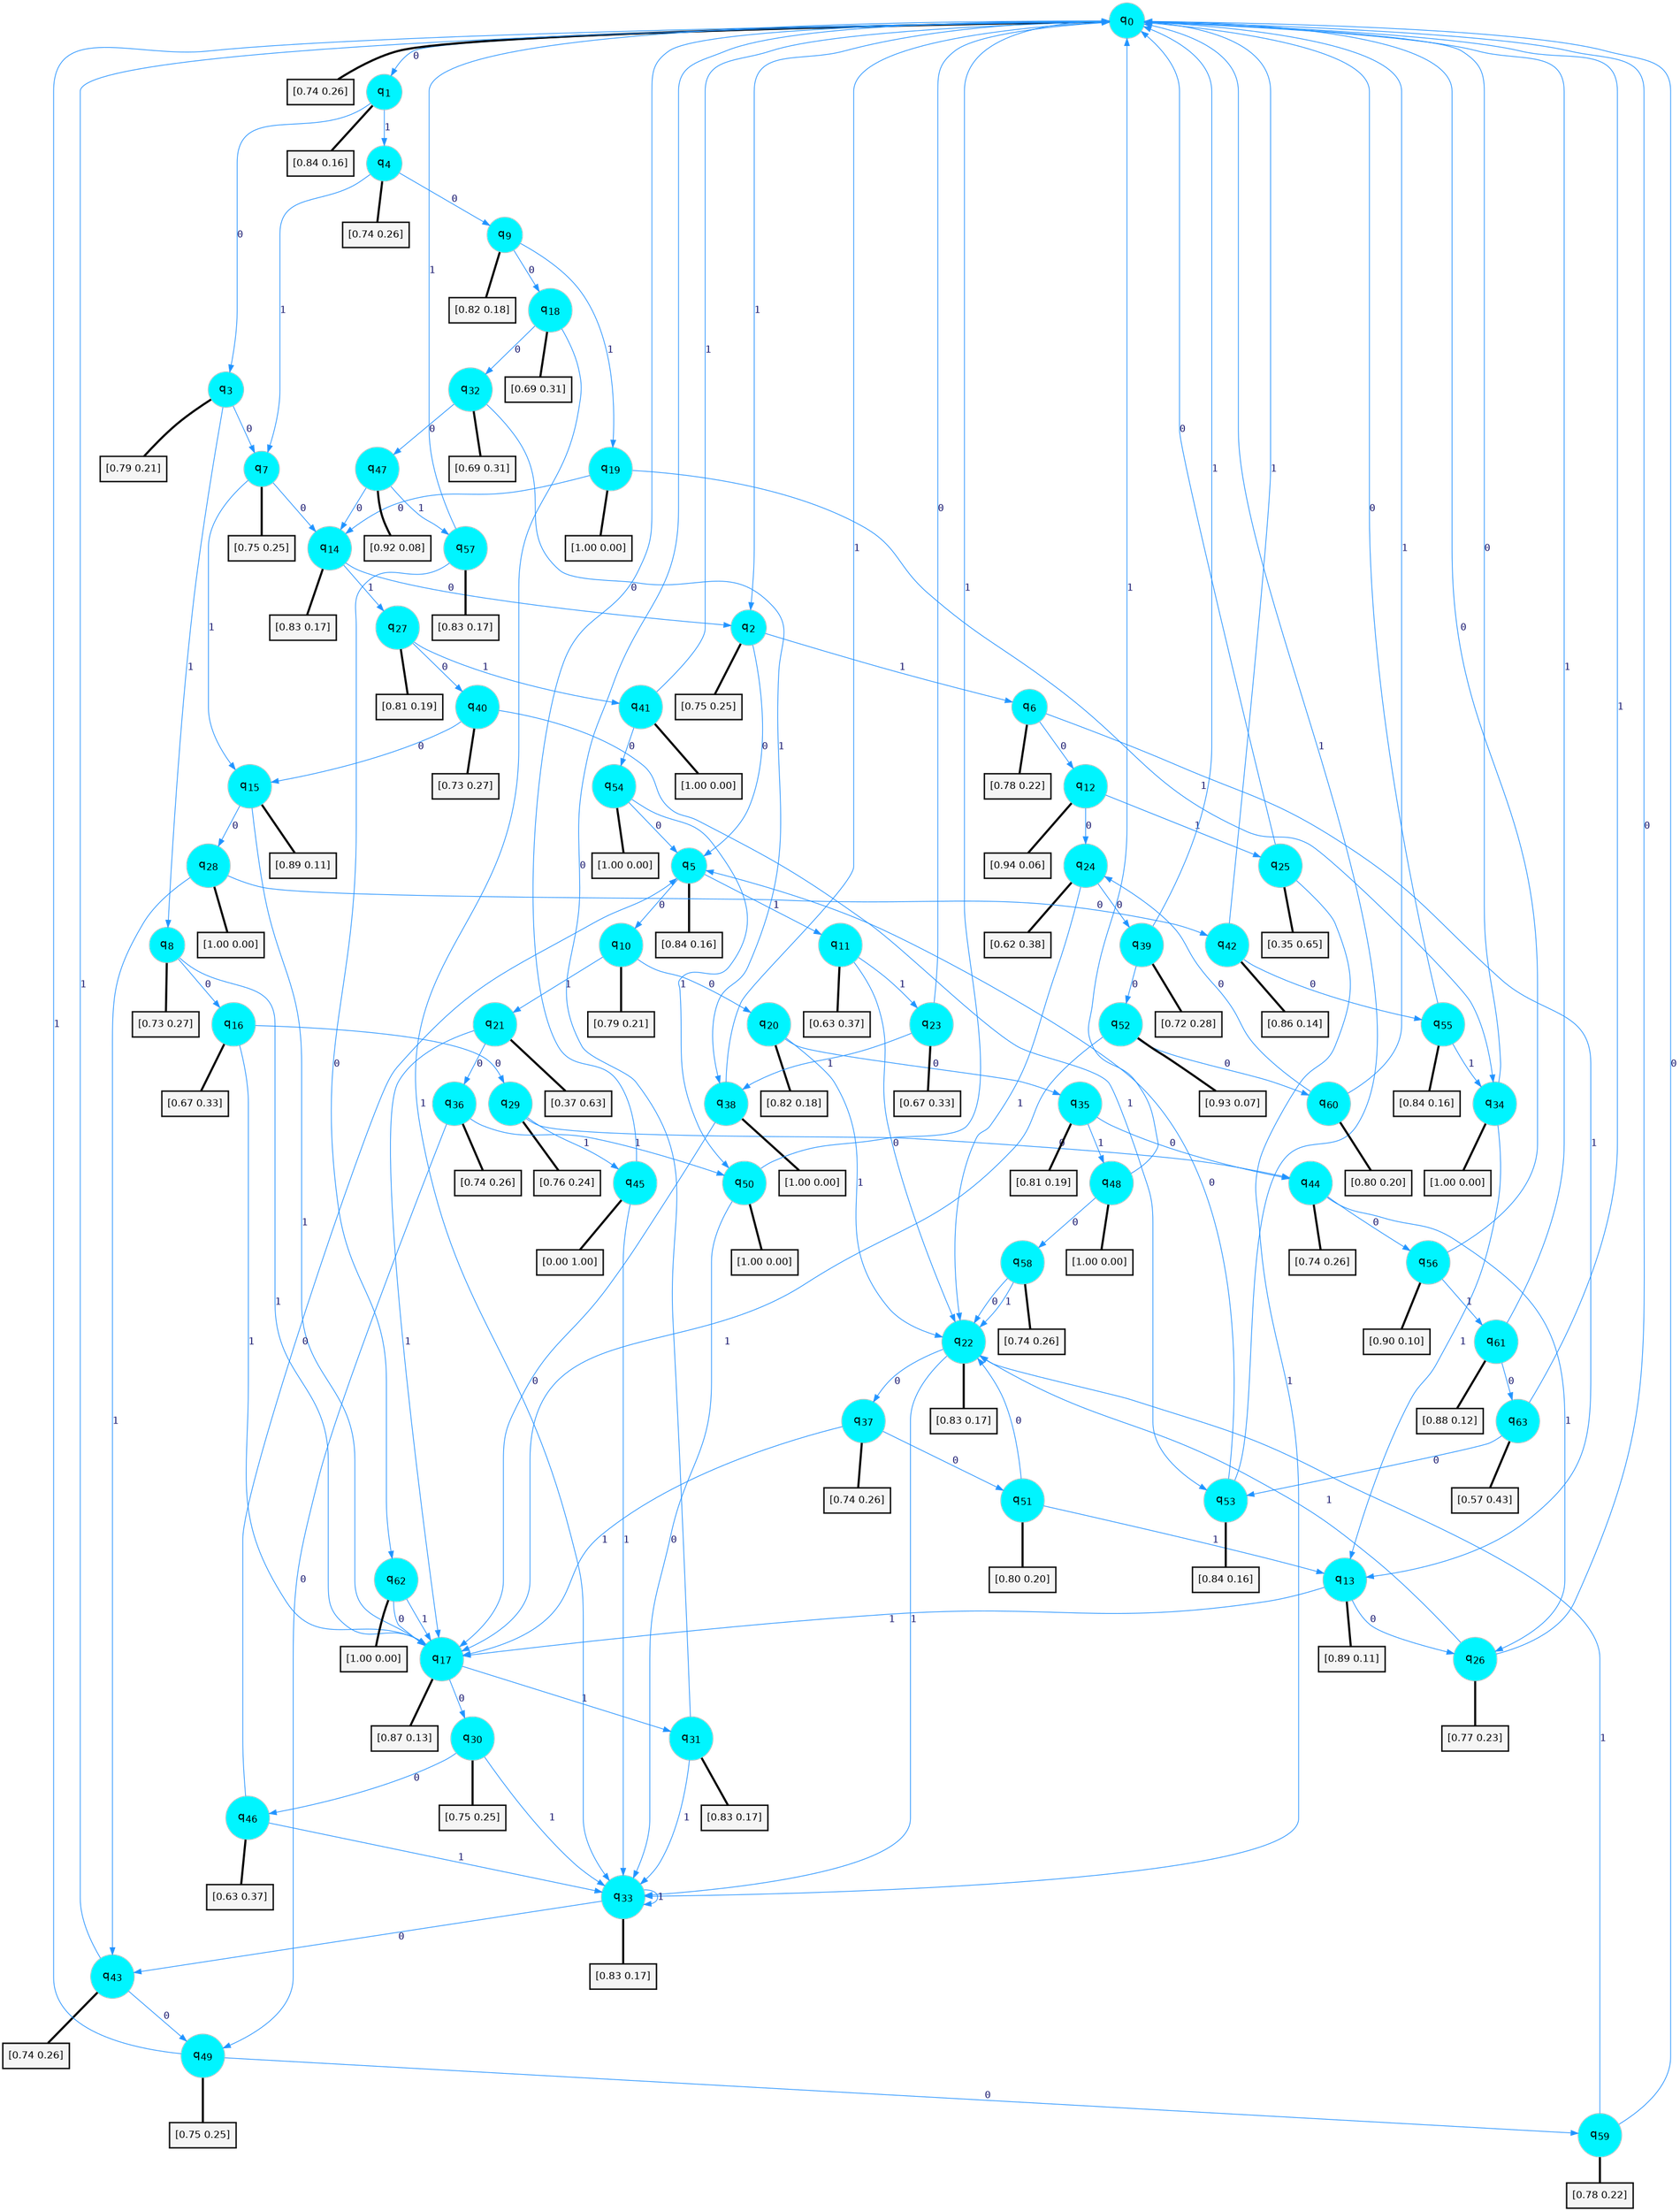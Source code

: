 digraph G {
graph [
bgcolor=transparent, dpi=300, rankdir=TD, size="40,25"];
node [
color=gray, fillcolor=turquoise1, fontcolor=black, fontname=Helvetica, fontsize=16, fontweight=bold, shape=circle, style=filled];
edge [
arrowsize=1, color=dodgerblue1, fontcolor=midnightblue, fontname=courier, fontweight=bold, penwidth=1, style=solid, weight=20];
0[label=<q<SUB>0</SUB>>];
1[label=<q<SUB>1</SUB>>];
2[label=<q<SUB>2</SUB>>];
3[label=<q<SUB>3</SUB>>];
4[label=<q<SUB>4</SUB>>];
5[label=<q<SUB>5</SUB>>];
6[label=<q<SUB>6</SUB>>];
7[label=<q<SUB>7</SUB>>];
8[label=<q<SUB>8</SUB>>];
9[label=<q<SUB>9</SUB>>];
10[label=<q<SUB>10</SUB>>];
11[label=<q<SUB>11</SUB>>];
12[label=<q<SUB>12</SUB>>];
13[label=<q<SUB>13</SUB>>];
14[label=<q<SUB>14</SUB>>];
15[label=<q<SUB>15</SUB>>];
16[label=<q<SUB>16</SUB>>];
17[label=<q<SUB>17</SUB>>];
18[label=<q<SUB>18</SUB>>];
19[label=<q<SUB>19</SUB>>];
20[label=<q<SUB>20</SUB>>];
21[label=<q<SUB>21</SUB>>];
22[label=<q<SUB>22</SUB>>];
23[label=<q<SUB>23</SUB>>];
24[label=<q<SUB>24</SUB>>];
25[label=<q<SUB>25</SUB>>];
26[label=<q<SUB>26</SUB>>];
27[label=<q<SUB>27</SUB>>];
28[label=<q<SUB>28</SUB>>];
29[label=<q<SUB>29</SUB>>];
30[label=<q<SUB>30</SUB>>];
31[label=<q<SUB>31</SUB>>];
32[label=<q<SUB>32</SUB>>];
33[label=<q<SUB>33</SUB>>];
34[label=<q<SUB>34</SUB>>];
35[label=<q<SUB>35</SUB>>];
36[label=<q<SUB>36</SUB>>];
37[label=<q<SUB>37</SUB>>];
38[label=<q<SUB>38</SUB>>];
39[label=<q<SUB>39</SUB>>];
40[label=<q<SUB>40</SUB>>];
41[label=<q<SUB>41</SUB>>];
42[label=<q<SUB>42</SUB>>];
43[label=<q<SUB>43</SUB>>];
44[label=<q<SUB>44</SUB>>];
45[label=<q<SUB>45</SUB>>];
46[label=<q<SUB>46</SUB>>];
47[label=<q<SUB>47</SUB>>];
48[label=<q<SUB>48</SUB>>];
49[label=<q<SUB>49</SUB>>];
50[label=<q<SUB>50</SUB>>];
51[label=<q<SUB>51</SUB>>];
52[label=<q<SUB>52</SUB>>];
53[label=<q<SUB>53</SUB>>];
54[label=<q<SUB>54</SUB>>];
55[label=<q<SUB>55</SUB>>];
56[label=<q<SUB>56</SUB>>];
57[label=<q<SUB>57</SUB>>];
58[label=<q<SUB>58</SUB>>];
59[label=<q<SUB>59</SUB>>];
60[label=<q<SUB>60</SUB>>];
61[label=<q<SUB>61</SUB>>];
62[label=<q<SUB>62</SUB>>];
63[label=<q<SUB>63</SUB>>];
64[label="[0.74 0.26]", shape=box,fontcolor=black, fontname=Helvetica, fontsize=14, penwidth=2, fillcolor=whitesmoke,color=black];
65[label="[0.84 0.16]", shape=box,fontcolor=black, fontname=Helvetica, fontsize=14, penwidth=2, fillcolor=whitesmoke,color=black];
66[label="[0.75 0.25]", shape=box,fontcolor=black, fontname=Helvetica, fontsize=14, penwidth=2, fillcolor=whitesmoke,color=black];
67[label="[0.79 0.21]", shape=box,fontcolor=black, fontname=Helvetica, fontsize=14, penwidth=2, fillcolor=whitesmoke,color=black];
68[label="[0.74 0.26]", shape=box,fontcolor=black, fontname=Helvetica, fontsize=14, penwidth=2, fillcolor=whitesmoke,color=black];
69[label="[0.84 0.16]", shape=box,fontcolor=black, fontname=Helvetica, fontsize=14, penwidth=2, fillcolor=whitesmoke,color=black];
70[label="[0.78 0.22]", shape=box,fontcolor=black, fontname=Helvetica, fontsize=14, penwidth=2, fillcolor=whitesmoke,color=black];
71[label="[0.75 0.25]", shape=box,fontcolor=black, fontname=Helvetica, fontsize=14, penwidth=2, fillcolor=whitesmoke,color=black];
72[label="[0.73 0.27]", shape=box,fontcolor=black, fontname=Helvetica, fontsize=14, penwidth=2, fillcolor=whitesmoke,color=black];
73[label="[0.82 0.18]", shape=box,fontcolor=black, fontname=Helvetica, fontsize=14, penwidth=2, fillcolor=whitesmoke,color=black];
74[label="[0.79 0.21]", shape=box,fontcolor=black, fontname=Helvetica, fontsize=14, penwidth=2, fillcolor=whitesmoke,color=black];
75[label="[0.63 0.37]", shape=box,fontcolor=black, fontname=Helvetica, fontsize=14, penwidth=2, fillcolor=whitesmoke,color=black];
76[label="[0.94 0.06]", shape=box,fontcolor=black, fontname=Helvetica, fontsize=14, penwidth=2, fillcolor=whitesmoke,color=black];
77[label="[0.89 0.11]", shape=box,fontcolor=black, fontname=Helvetica, fontsize=14, penwidth=2, fillcolor=whitesmoke,color=black];
78[label="[0.83 0.17]", shape=box,fontcolor=black, fontname=Helvetica, fontsize=14, penwidth=2, fillcolor=whitesmoke,color=black];
79[label="[0.89 0.11]", shape=box,fontcolor=black, fontname=Helvetica, fontsize=14, penwidth=2, fillcolor=whitesmoke,color=black];
80[label="[0.67 0.33]", shape=box,fontcolor=black, fontname=Helvetica, fontsize=14, penwidth=2, fillcolor=whitesmoke,color=black];
81[label="[0.87 0.13]", shape=box,fontcolor=black, fontname=Helvetica, fontsize=14, penwidth=2, fillcolor=whitesmoke,color=black];
82[label="[0.69 0.31]", shape=box,fontcolor=black, fontname=Helvetica, fontsize=14, penwidth=2, fillcolor=whitesmoke,color=black];
83[label="[1.00 0.00]", shape=box,fontcolor=black, fontname=Helvetica, fontsize=14, penwidth=2, fillcolor=whitesmoke,color=black];
84[label="[0.82 0.18]", shape=box,fontcolor=black, fontname=Helvetica, fontsize=14, penwidth=2, fillcolor=whitesmoke,color=black];
85[label="[0.37 0.63]", shape=box,fontcolor=black, fontname=Helvetica, fontsize=14, penwidth=2, fillcolor=whitesmoke,color=black];
86[label="[0.83 0.17]", shape=box,fontcolor=black, fontname=Helvetica, fontsize=14, penwidth=2, fillcolor=whitesmoke,color=black];
87[label="[0.67 0.33]", shape=box,fontcolor=black, fontname=Helvetica, fontsize=14, penwidth=2, fillcolor=whitesmoke,color=black];
88[label="[0.62 0.38]", shape=box,fontcolor=black, fontname=Helvetica, fontsize=14, penwidth=2, fillcolor=whitesmoke,color=black];
89[label="[0.35 0.65]", shape=box,fontcolor=black, fontname=Helvetica, fontsize=14, penwidth=2, fillcolor=whitesmoke,color=black];
90[label="[0.77 0.23]", shape=box,fontcolor=black, fontname=Helvetica, fontsize=14, penwidth=2, fillcolor=whitesmoke,color=black];
91[label="[0.81 0.19]", shape=box,fontcolor=black, fontname=Helvetica, fontsize=14, penwidth=2, fillcolor=whitesmoke,color=black];
92[label="[1.00 0.00]", shape=box,fontcolor=black, fontname=Helvetica, fontsize=14, penwidth=2, fillcolor=whitesmoke,color=black];
93[label="[0.76 0.24]", shape=box,fontcolor=black, fontname=Helvetica, fontsize=14, penwidth=2, fillcolor=whitesmoke,color=black];
94[label="[0.75 0.25]", shape=box,fontcolor=black, fontname=Helvetica, fontsize=14, penwidth=2, fillcolor=whitesmoke,color=black];
95[label="[0.83 0.17]", shape=box,fontcolor=black, fontname=Helvetica, fontsize=14, penwidth=2, fillcolor=whitesmoke,color=black];
96[label="[0.69 0.31]", shape=box,fontcolor=black, fontname=Helvetica, fontsize=14, penwidth=2, fillcolor=whitesmoke,color=black];
97[label="[0.83 0.17]", shape=box,fontcolor=black, fontname=Helvetica, fontsize=14, penwidth=2, fillcolor=whitesmoke,color=black];
98[label="[1.00 0.00]", shape=box,fontcolor=black, fontname=Helvetica, fontsize=14, penwidth=2, fillcolor=whitesmoke,color=black];
99[label="[0.81 0.19]", shape=box,fontcolor=black, fontname=Helvetica, fontsize=14, penwidth=2, fillcolor=whitesmoke,color=black];
100[label="[0.74 0.26]", shape=box,fontcolor=black, fontname=Helvetica, fontsize=14, penwidth=2, fillcolor=whitesmoke,color=black];
101[label="[0.74 0.26]", shape=box,fontcolor=black, fontname=Helvetica, fontsize=14, penwidth=2, fillcolor=whitesmoke,color=black];
102[label="[1.00 0.00]", shape=box,fontcolor=black, fontname=Helvetica, fontsize=14, penwidth=2, fillcolor=whitesmoke,color=black];
103[label="[0.72 0.28]", shape=box,fontcolor=black, fontname=Helvetica, fontsize=14, penwidth=2, fillcolor=whitesmoke,color=black];
104[label="[0.73 0.27]", shape=box,fontcolor=black, fontname=Helvetica, fontsize=14, penwidth=2, fillcolor=whitesmoke,color=black];
105[label="[1.00 0.00]", shape=box,fontcolor=black, fontname=Helvetica, fontsize=14, penwidth=2, fillcolor=whitesmoke,color=black];
106[label="[0.86 0.14]", shape=box,fontcolor=black, fontname=Helvetica, fontsize=14, penwidth=2, fillcolor=whitesmoke,color=black];
107[label="[0.74 0.26]", shape=box,fontcolor=black, fontname=Helvetica, fontsize=14, penwidth=2, fillcolor=whitesmoke,color=black];
108[label="[0.74 0.26]", shape=box,fontcolor=black, fontname=Helvetica, fontsize=14, penwidth=2, fillcolor=whitesmoke,color=black];
109[label="[0.00 1.00]", shape=box,fontcolor=black, fontname=Helvetica, fontsize=14, penwidth=2, fillcolor=whitesmoke,color=black];
110[label="[0.63 0.37]", shape=box,fontcolor=black, fontname=Helvetica, fontsize=14, penwidth=2, fillcolor=whitesmoke,color=black];
111[label="[0.92 0.08]", shape=box,fontcolor=black, fontname=Helvetica, fontsize=14, penwidth=2, fillcolor=whitesmoke,color=black];
112[label="[1.00 0.00]", shape=box,fontcolor=black, fontname=Helvetica, fontsize=14, penwidth=2, fillcolor=whitesmoke,color=black];
113[label="[0.75 0.25]", shape=box,fontcolor=black, fontname=Helvetica, fontsize=14, penwidth=2, fillcolor=whitesmoke,color=black];
114[label="[1.00 0.00]", shape=box,fontcolor=black, fontname=Helvetica, fontsize=14, penwidth=2, fillcolor=whitesmoke,color=black];
115[label="[0.80 0.20]", shape=box,fontcolor=black, fontname=Helvetica, fontsize=14, penwidth=2, fillcolor=whitesmoke,color=black];
116[label="[0.93 0.07]", shape=box,fontcolor=black, fontname=Helvetica, fontsize=14, penwidth=2, fillcolor=whitesmoke,color=black];
117[label="[0.84 0.16]", shape=box,fontcolor=black, fontname=Helvetica, fontsize=14, penwidth=2, fillcolor=whitesmoke,color=black];
118[label="[1.00 0.00]", shape=box,fontcolor=black, fontname=Helvetica, fontsize=14, penwidth=2, fillcolor=whitesmoke,color=black];
119[label="[0.84 0.16]", shape=box,fontcolor=black, fontname=Helvetica, fontsize=14, penwidth=2, fillcolor=whitesmoke,color=black];
120[label="[0.90 0.10]", shape=box,fontcolor=black, fontname=Helvetica, fontsize=14, penwidth=2, fillcolor=whitesmoke,color=black];
121[label="[0.83 0.17]", shape=box,fontcolor=black, fontname=Helvetica, fontsize=14, penwidth=2, fillcolor=whitesmoke,color=black];
122[label="[0.74 0.26]", shape=box,fontcolor=black, fontname=Helvetica, fontsize=14, penwidth=2, fillcolor=whitesmoke,color=black];
123[label="[0.78 0.22]", shape=box,fontcolor=black, fontname=Helvetica, fontsize=14, penwidth=2, fillcolor=whitesmoke,color=black];
124[label="[0.80 0.20]", shape=box,fontcolor=black, fontname=Helvetica, fontsize=14, penwidth=2, fillcolor=whitesmoke,color=black];
125[label="[0.88 0.12]", shape=box,fontcolor=black, fontname=Helvetica, fontsize=14, penwidth=2, fillcolor=whitesmoke,color=black];
126[label="[1.00 0.00]", shape=box,fontcolor=black, fontname=Helvetica, fontsize=14, penwidth=2, fillcolor=whitesmoke,color=black];
127[label="[0.57 0.43]", shape=box,fontcolor=black, fontname=Helvetica, fontsize=14, penwidth=2, fillcolor=whitesmoke,color=black];
0->1 [label=0];
0->2 [label=1];
0->64 [arrowhead=none, penwidth=3,color=black];
1->3 [label=0];
1->4 [label=1];
1->65 [arrowhead=none, penwidth=3,color=black];
2->5 [label=0];
2->6 [label=1];
2->66 [arrowhead=none, penwidth=3,color=black];
3->7 [label=0];
3->8 [label=1];
3->67 [arrowhead=none, penwidth=3,color=black];
4->9 [label=0];
4->7 [label=1];
4->68 [arrowhead=none, penwidth=3,color=black];
5->10 [label=0];
5->11 [label=1];
5->69 [arrowhead=none, penwidth=3,color=black];
6->12 [label=0];
6->13 [label=1];
6->70 [arrowhead=none, penwidth=3,color=black];
7->14 [label=0];
7->15 [label=1];
7->71 [arrowhead=none, penwidth=3,color=black];
8->16 [label=0];
8->17 [label=1];
8->72 [arrowhead=none, penwidth=3,color=black];
9->18 [label=0];
9->19 [label=1];
9->73 [arrowhead=none, penwidth=3,color=black];
10->20 [label=0];
10->21 [label=1];
10->74 [arrowhead=none, penwidth=3,color=black];
11->22 [label=0];
11->23 [label=1];
11->75 [arrowhead=none, penwidth=3,color=black];
12->24 [label=0];
12->25 [label=1];
12->76 [arrowhead=none, penwidth=3,color=black];
13->26 [label=0];
13->17 [label=1];
13->77 [arrowhead=none, penwidth=3,color=black];
14->2 [label=0];
14->27 [label=1];
14->78 [arrowhead=none, penwidth=3,color=black];
15->28 [label=0];
15->17 [label=1];
15->79 [arrowhead=none, penwidth=3,color=black];
16->29 [label=0];
16->17 [label=1];
16->80 [arrowhead=none, penwidth=3,color=black];
17->30 [label=0];
17->31 [label=1];
17->81 [arrowhead=none, penwidth=3,color=black];
18->32 [label=0];
18->33 [label=1];
18->82 [arrowhead=none, penwidth=3,color=black];
19->14 [label=0];
19->34 [label=1];
19->83 [arrowhead=none, penwidth=3,color=black];
20->35 [label=0];
20->22 [label=1];
20->84 [arrowhead=none, penwidth=3,color=black];
21->36 [label=0];
21->17 [label=1];
21->85 [arrowhead=none, penwidth=3,color=black];
22->37 [label=0];
22->33 [label=1];
22->86 [arrowhead=none, penwidth=3,color=black];
23->0 [label=0];
23->38 [label=1];
23->87 [arrowhead=none, penwidth=3,color=black];
24->39 [label=0];
24->22 [label=1];
24->88 [arrowhead=none, penwidth=3,color=black];
25->0 [label=0];
25->33 [label=1];
25->89 [arrowhead=none, penwidth=3,color=black];
26->0 [label=0];
26->22 [label=1];
26->90 [arrowhead=none, penwidth=3,color=black];
27->40 [label=0];
27->41 [label=1];
27->91 [arrowhead=none, penwidth=3,color=black];
28->42 [label=0];
28->43 [label=1];
28->92 [arrowhead=none, penwidth=3,color=black];
29->44 [label=0];
29->45 [label=1];
29->93 [arrowhead=none, penwidth=3,color=black];
30->46 [label=0];
30->33 [label=1];
30->94 [arrowhead=none, penwidth=3,color=black];
31->0 [label=0];
31->33 [label=1];
31->95 [arrowhead=none, penwidth=3,color=black];
32->47 [label=0];
32->38 [label=1];
32->96 [arrowhead=none, penwidth=3,color=black];
33->43 [label=0];
33->33 [label=1];
33->97 [arrowhead=none, penwidth=3,color=black];
34->0 [label=0];
34->13 [label=1];
34->98 [arrowhead=none, penwidth=3,color=black];
35->44 [label=0];
35->48 [label=1];
35->99 [arrowhead=none, penwidth=3,color=black];
36->49 [label=0];
36->50 [label=1];
36->100 [arrowhead=none, penwidth=3,color=black];
37->51 [label=0];
37->17 [label=1];
37->101 [arrowhead=none, penwidth=3,color=black];
38->17 [label=0];
38->0 [label=1];
38->102 [arrowhead=none, penwidth=3,color=black];
39->52 [label=0];
39->0 [label=1];
39->103 [arrowhead=none, penwidth=3,color=black];
40->15 [label=0];
40->53 [label=1];
40->104 [arrowhead=none, penwidth=3,color=black];
41->54 [label=0];
41->0 [label=1];
41->105 [arrowhead=none, penwidth=3,color=black];
42->55 [label=0];
42->0 [label=1];
42->106 [arrowhead=none, penwidth=3,color=black];
43->49 [label=0];
43->0 [label=1];
43->107 [arrowhead=none, penwidth=3,color=black];
44->56 [label=0];
44->26 [label=1];
44->108 [arrowhead=none, penwidth=3,color=black];
45->0 [label=0];
45->33 [label=1];
45->109 [arrowhead=none, penwidth=3,color=black];
46->5 [label=0];
46->33 [label=1];
46->110 [arrowhead=none, penwidth=3,color=black];
47->14 [label=0];
47->57 [label=1];
47->111 [arrowhead=none, penwidth=3,color=black];
48->58 [label=0];
48->0 [label=1];
48->112 [arrowhead=none, penwidth=3,color=black];
49->59 [label=0];
49->0 [label=1];
49->113 [arrowhead=none, penwidth=3,color=black];
50->33 [label=0];
50->0 [label=1];
50->114 [arrowhead=none, penwidth=3,color=black];
51->22 [label=0];
51->13 [label=1];
51->115 [arrowhead=none, penwidth=3,color=black];
52->60 [label=0];
52->17 [label=1];
52->116 [arrowhead=none, penwidth=3,color=black];
53->5 [label=0];
53->0 [label=1];
53->117 [arrowhead=none, penwidth=3,color=black];
54->5 [label=0];
54->50 [label=1];
54->118 [arrowhead=none, penwidth=3,color=black];
55->0 [label=0];
55->34 [label=1];
55->119 [arrowhead=none, penwidth=3,color=black];
56->0 [label=0];
56->61 [label=1];
56->120 [arrowhead=none, penwidth=3,color=black];
57->62 [label=0];
57->0 [label=1];
57->121 [arrowhead=none, penwidth=3,color=black];
58->22 [label=0];
58->22 [label=1];
58->122 [arrowhead=none, penwidth=3,color=black];
59->0 [label=0];
59->22 [label=1];
59->123 [arrowhead=none, penwidth=3,color=black];
60->24 [label=0];
60->0 [label=1];
60->124 [arrowhead=none, penwidth=3,color=black];
61->63 [label=0];
61->0 [label=1];
61->125 [arrowhead=none, penwidth=3,color=black];
62->17 [label=0];
62->17 [label=1];
62->126 [arrowhead=none, penwidth=3,color=black];
63->53 [label=0];
63->0 [label=1];
63->127 [arrowhead=none, penwidth=3,color=black];
}
